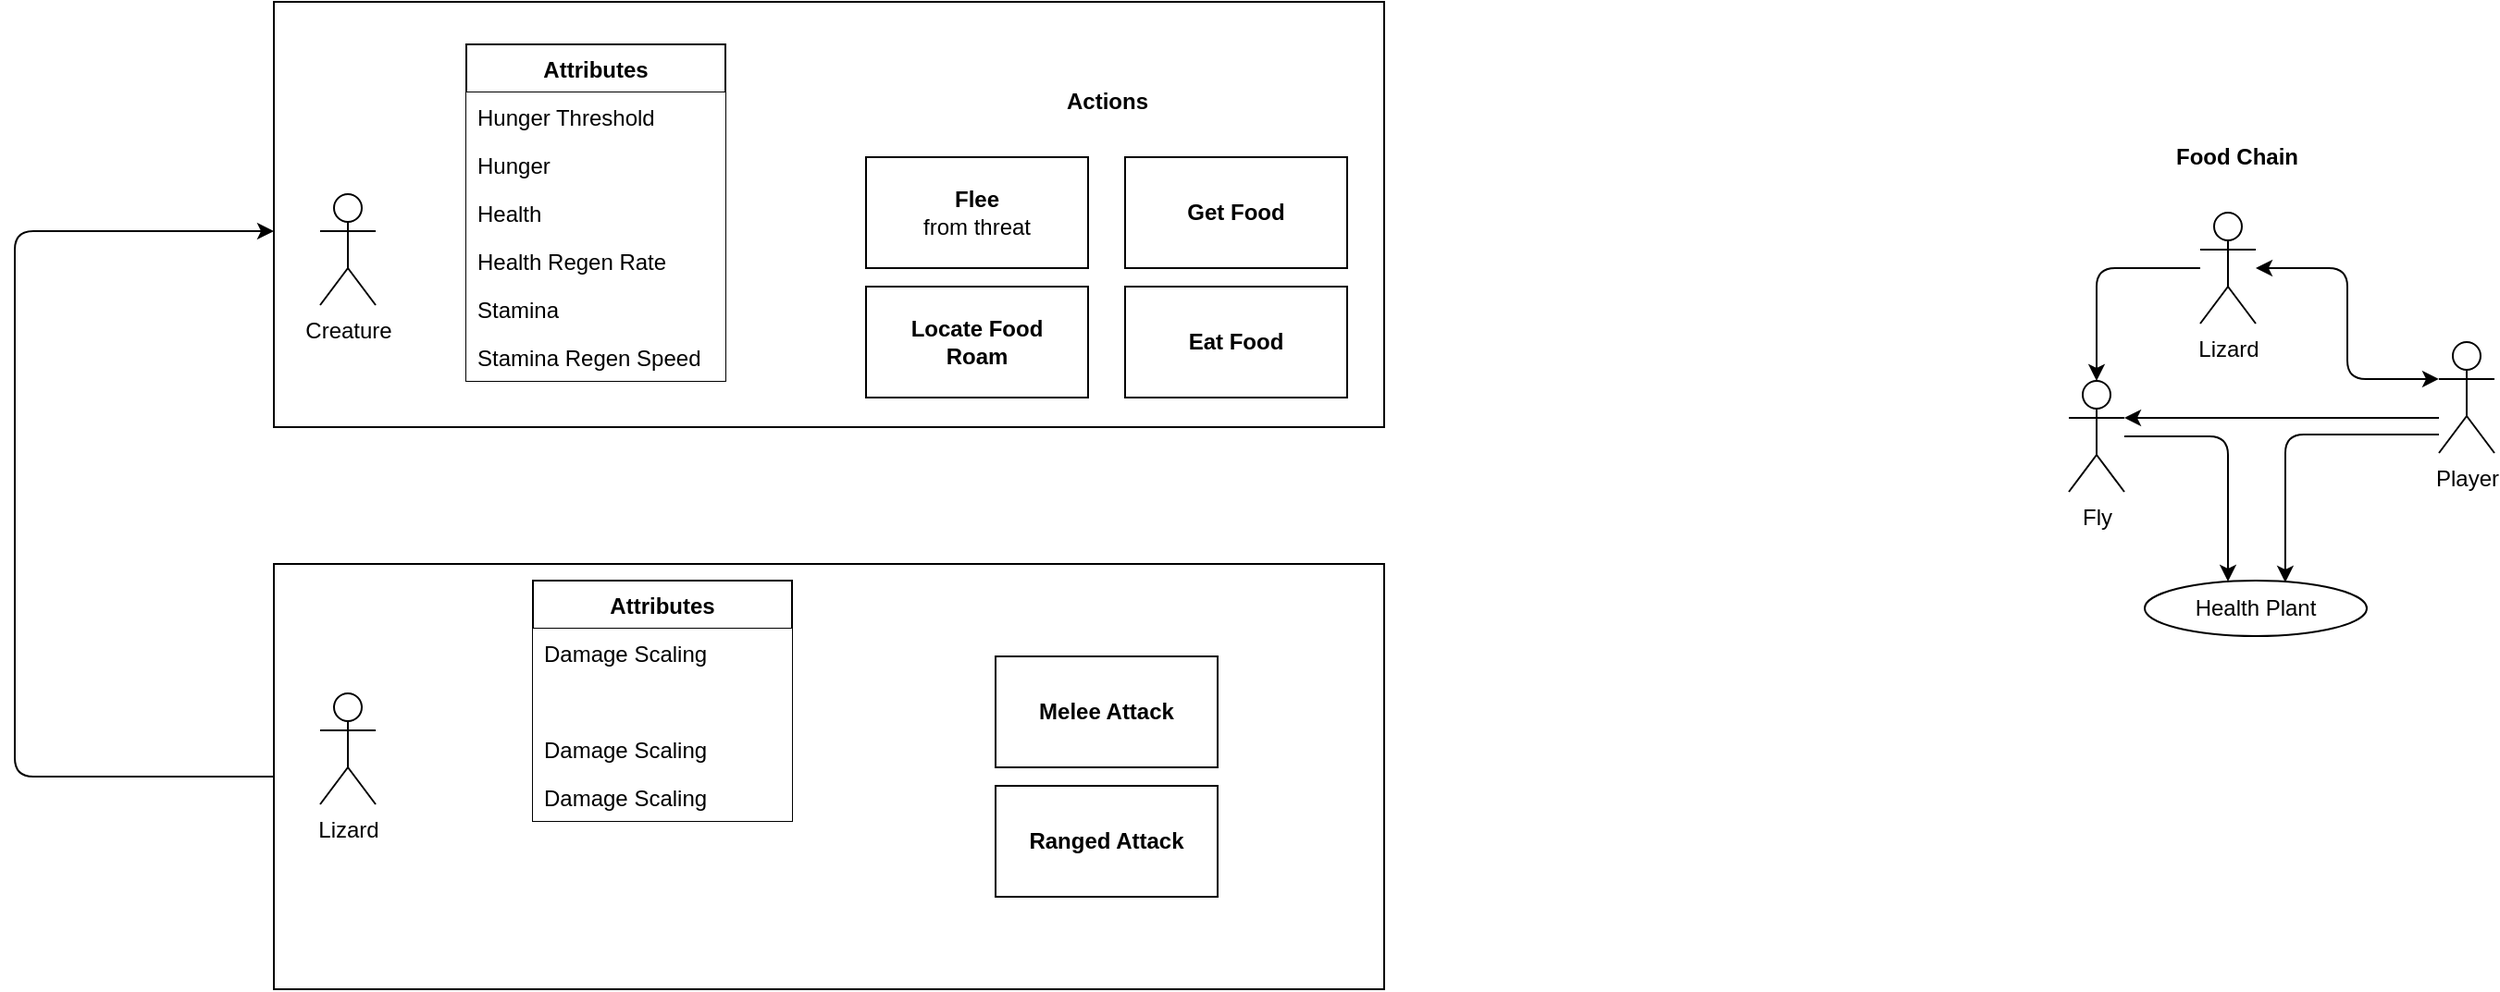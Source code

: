 <mxfile version="14.4.2" type="github">
  <diagram id="sP1BEkB5rZuLdxHkqu5_" name="Page-1">
    <mxGraphModel dx="1426" dy="1977" grid="1" gridSize="10" guides="1" tooltips="1" connect="1" arrows="1" fold="1" page="1" pageScale="1" pageWidth="827" pageHeight="1169" math="0" shadow="0">
      <root>
        <mxCell id="0" />
        <mxCell id="1" parent="0" />
        <mxCell id="eLbIoZme7NKjvp2zswM4-26" value="" style="rounded=0;whiteSpace=wrap;html=1;fillColor=#ffffff;" vertex="1" parent="1">
          <mxGeometry x="170" y="290" width="600" height="230" as="geometry" />
        </mxCell>
        <mxCell id="eLbIoZme7NKjvp2zswM4-25" value="" style="rounded=0;whiteSpace=wrap;html=1;fillColor=#ffffff;" vertex="1" parent="1">
          <mxGeometry x="170" y="-14" width="600" height="230" as="geometry" />
        </mxCell>
        <mxCell id="eLbIoZme7NKjvp2zswM4-2" value="&lt;div&gt;Creature&lt;/div&gt;" style="shape=umlActor;verticalLabelPosition=bottom;verticalAlign=top;html=1;outlineConnect=0;" vertex="1" parent="1">
          <mxGeometry x="195" y="90" width="30" height="60" as="geometry" />
        </mxCell>
        <mxCell id="eLbIoZme7NKjvp2zswM4-3" value="&lt;div&gt;&lt;b&gt;Flee&lt;/b&gt;&lt;br&gt;&lt;/div&gt;&lt;div&gt;from threat&lt;br&gt;&lt;/div&gt;" style="rounded=0;whiteSpace=wrap;html=1;" vertex="1" parent="1">
          <mxGeometry x="490" y="70" width="120" height="60" as="geometry" />
        </mxCell>
        <mxCell id="eLbIoZme7NKjvp2zswM4-5" value="&lt;div&gt;&lt;b&gt;Locate Food&lt;/b&gt;&lt;/div&gt;&lt;div&gt;&lt;b&gt;Roam&lt;br&gt;&lt;/b&gt;&lt;/div&gt;" style="whiteSpace=wrap;html=1;" vertex="1" parent="1">
          <mxGeometry x="490" y="140" width="120" height="60" as="geometry" />
        </mxCell>
        <mxCell id="eLbIoZme7NKjvp2zswM4-6" value="&lt;b&gt;Eat Food&lt;br&gt;&lt;/b&gt;" style="whiteSpace=wrap;html=1;" vertex="1" parent="1">
          <mxGeometry x="630" y="140" width="120" height="60" as="geometry" />
        </mxCell>
        <mxCell id="eLbIoZme7NKjvp2zswM4-8" value="&lt;div&gt;&lt;b&gt;Get Food&lt;/b&gt;&lt;/div&gt;" style="whiteSpace=wrap;html=1;" vertex="1" parent="1">
          <mxGeometry x="630" y="70" width="120" height="60" as="geometry" />
        </mxCell>
        <mxCell id="eLbIoZme7NKjvp2zswM4-24" style="edgeStyle=orthogonalEdgeStyle;rounded=1;orthogonalLoop=1;jettySize=auto;html=1;exitX=0;exitY=0.5;exitDx=0;exitDy=0;" edge="1" parent="1" source="eLbIoZme7NKjvp2zswM4-26">
          <mxGeometry relative="1" as="geometry">
            <mxPoint x="170" y="110" as="targetPoint" />
            <Array as="points">
              <mxPoint x="30" y="405" />
              <mxPoint x="30" y="110" />
            </Array>
          </mxGeometry>
        </mxCell>
        <mxCell id="eLbIoZme7NKjvp2zswM4-10" value="&lt;div&gt;Lizard&lt;/div&gt;" style="shape=umlActor;verticalLabelPosition=bottom;verticalAlign=top;html=1;outlineConnect=0;" vertex="1" parent="1">
          <mxGeometry x="195" y="360" width="30" height="60" as="geometry" />
        </mxCell>
        <mxCell id="eLbIoZme7NKjvp2zswM4-11" value="&lt;b&gt;Melee Attack&lt;/b&gt;" style="whiteSpace=wrap;html=1;" vertex="1" parent="1">
          <mxGeometry x="560" y="340" width="120" height="60" as="geometry" />
        </mxCell>
        <mxCell id="eLbIoZme7NKjvp2zswM4-12" value="&lt;b&gt;Ranged Attack&lt;/b&gt;" style="whiteSpace=wrap;html=1;" vertex="1" parent="1">
          <mxGeometry x="560" y="410" width="120" height="60" as="geometry" />
        </mxCell>
        <mxCell id="eLbIoZme7NKjvp2zswM4-14" value="Attributes" style="swimlane;fontStyle=1;childLayout=stackLayout;horizontal=1;startSize=26;horizontalStack=0;resizeParent=1;resizeParentMax=0;resizeLast=0;collapsible=1;marginBottom=0;" vertex="1" parent="1">
          <mxGeometry x="274" y="9" width="140" height="182" as="geometry" />
        </mxCell>
        <mxCell id="eLbIoZme7NKjvp2zswM4-16" value="Hunger Threshold" style="text;strokeColor=none;align=left;verticalAlign=top;spacingLeft=4;spacingRight=4;overflow=hidden;rotatable=0;points=[[0,0.5],[1,0.5]];portConstraint=eastwest;fillColor=#ffffff;" vertex="1" parent="eLbIoZme7NKjvp2zswM4-14">
          <mxGeometry y="26" width="140" height="26" as="geometry" />
        </mxCell>
        <mxCell id="eLbIoZme7NKjvp2zswM4-15" value="Hunger" style="text;strokeColor=none;align=left;verticalAlign=top;spacingLeft=4;spacingRight=4;overflow=hidden;rotatable=0;points=[[0,0.5],[1,0.5]];portConstraint=eastwest;fillColor=#ffffff;" vertex="1" parent="eLbIoZme7NKjvp2zswM4-14">
          <mxGeometry y="52" width="140" height="26" as="geometry" />
        </mxCell>
        <mxCell id="eLbIoZme7NKjvp2zswM4-17" value="Health" style="text;strokeColor=none;align=left;verticalAlign=top;spacingLeft=4;spacingRight=4;overflow=hidden;rotatable=0;points=[[0,0.5],[1,0.5]];portConstraint=eastwest;fillColor=#ffffff;" vertex="1" parent="eLbIoZme7NKjvp2zswM4-14">
          <mxGeometry y="78" width="140" height="26" as="geometry" />
        </mxCell>
        <mxCell id="eLbIoZme7NKjvp2zswM4-18" value="Health Regen Rate" style="text;strokeColor=none;align=left;verticalAlign=top;spacingLeft=4;spacingRight=4;overflow=hidden;rotatable=0;points=[[0,0.5],[1,0.5]];portConstraint=eastwest;fillColor=#ffffff;" vertex="1" parent="eLbIoZme7NKjvp2zswM4-14">
          <mxGeometry y="104" width="140" height="26" as="geometry" />
        </mxCell>
        <mxCell id="eLbIoZme7NKjvp2zswM4-19" value="Stamina" style="text;strokeColor=none;align=left;verticalAlign=top;spacingLeft=4;spacingRight=4;overflow=hidden;rotatable=0;points=[[0,0.5],[1,0.5]];portConstraint=eastwest;fillColor=#ffffff;" vertex="1" parent="eLbIoZme7NKjvp2zswM4-14">
          <mxGeometry y="130" width="140" height="26" as="geometry" />
        </mxCell>
        <mxCell id="eLbIoZme7NKjvp2zswM4-20" value="Stamina Regen Speed" style="text;strokeColor=none;align=left;verticalAlign=top;spacingLeft=4;spacingRight=4;overflow=hidden;rotatable=0;points=[[0,0.5],[1,0.5]];portConstraint=eastwest;fillColor=#ffffff;" vertex="1" parent="eLbIoZme7NKjvp2zswM4-14">
          <mxGeometry y="156" width="140" height="26" as="geometry" />
        </mxCell>
        <mxCell id="eLbIoZme7NKjvp2zswM4-22" value="&lt;div&gt;Actions&lt;/div&gt;" style="text;html=1;align=center;verticalAlign=middle;resizable=0;points=[];autosize=1;fontStyle=1" vertex="1" parent="1">
          <mxGeometry x="590" y="30" width="60" height="20" as="geometry" />
        </mxCell>
        <mxCell id="eLbIoZme7NKjvp2zswM4-28" value="Attributes" style="swimlane;fontStyle=1;childLayout=stackLayout;horizontal=1;startSize=26;horizontalStack=0;resizeParent=1;resizeParentMax=0;resizeLast=0;collapsible=1;marginBottom=0;" vertex="1" parent="1">
          <mxGeometry x="310" y="299" width="140" height="130" as="geometry" />
        </mxCell>
        <mxCell id="eLbIoZme7NKjvp2zswM4-33" value="Damage Scaling" style="text;strokeColor=none;align=left;verticalAlign=top;spacingLeft=4;spacingRight=4;overflow=hidden;rotatable=0;points=[[0,0.5],[1,0.5]];portConstraint=eastwest;fillColor=#ffffff;" vertex="1" parent="eLbIoZme7NKjvp2zswM4-28">
          <mxGeometry y="26" width="140" height="26" as="geometry" />
        </mxCell>
        <mxCell id="eLbIoZme7NKjvp2zswM4-38" value="" style="text;strokeColor=none;align=left;verticalAlign=top;spacingLeft=4;spacingRight=4;overflow=hidden;rotatable=0;points=[[0,0.5],[1,0.5]];portConstraint=eastwest;fillColor=#ffffff;" vertex="1" parent="eLbIoZme7NKjvp2zswM4-28">
          <mxGeometry y="52" width="140" height="26" as="geometry" />
        </mxCell>
        <mxCell id="eLbIoZme7NKjvp2zswM4-39" value="Damage Scaling" style="text;strokeColor=none;align=left;verticalAlign=top;spacingLeft=4;spacingRight=4;overflow=hidden;rotatable=0;points=[[0,0.5],[1,0.5]];portConstraint=eastwest;fillColor=#ffffff;" vertex="1" parent="eLbIoZme7NKjvp2zswM4-28">
          <mxGeometry y="78" width="140" height="26" as="geometry" />
        </mxCell>
        <mxCell id="eLbIoZme7NKjvp2zswM4-40" value="Damage Scaling" style="text;strokeColor=none;align=left;verticalAlign=top;spacingLeft=4;spacingRight=4;overflow=hidden;rotatable=0;points=[[0,0.5],[1,0.5]];portConstraint=eastwest;fillColor=#ffffff;" vertex="1" parent="eLbIoZme7NKjvp2zswM4-28">
          <mxGeometry y="104" width="140" height="26" as="geometry" />
        </mxCell>
        <mxCell id="eLbIoZme7NKjvp2zswM4-44" value="Food Chain" style="text;html=1;strokeColor=none;fillColor=none;align=center;verticalAlign=middle;whiteSpace=wrap;rounded=0;fontStyle=1" vertex="1" parent="1">
          <mxGeometry x="1181" y="60" width="100" height="20" as="geometry" />
        </mxCell>
        <mxCell id="eLbIoZme7NKjvp2zswM4-50" style="edgeStyle=orthogonalEdgeStyle;rounded=1;orthogonalLoop=1;jettySize=auto;html=1;strokeColor=#000000;" edge="1" parent="1" source="eLbIoZme7NKjvp2zswM4-45" target="eLbIoZme7NKjvp2zswM4-46">
          <mxGeometry relative="1" as="geometry" />
        </mxCell>
        <mxCell id="eLbIoZme7NKjvp2zswM4-51" style="edgeStyle=orthogonalEdgeStyle;rounded=1;orthogonalLoop=1;jettySize=auto;html=1;entryX=0;entryY=0.333;entryDx=0;entryDy=0;entryPerimeter=0;strokeColor=#000000;startArrow=classic;startFill=1;" edge="1" parent="1" source="eLbIoZme7NKjvp2zswM4-45" target="eLbIoZme7NKjvp2zswM4-49">
          <mxGeometry relative="1" as="geometry" />
        </mxCell>
        <mxCell id="eLbIoZme7NKjvp2zswM4-45" value="&lt;div&gt;Lizard&lt;/div&gt;" style="shape=umlActor;verticalLabelPosition=bottom;verticalAlign=top;html=1;outlineConnect=0;" vertex="1" parent="1">
          <mxGeometry x="1211" y="100" width="30" height="60" as="geometry" />
        </mxCell>
        <mxCell id="eLbIoZme7NKjvp2zswM4-55" style="edgeStyle=orthogonalEdgeStyle;rounded=1;orthogonalLoop=1;jettySize=auto;html=1;startArrow=none;startFill=0;strokeColor=#000000;" edge="1" parent="1" source="eLbIoZme7NKjvp2zswM4-46" target="eLbIoZme7NKjvp2zswM4-58">
          <mxGeometry relative="1" as="geometry">
            <mxPoint x="1226" y="280" as="targetPoint" />
            <Array as="points">
              <mxPoint x="1226" y="221" />
            </Array>
          </mxGeometry>
        </mxCell>
        <mxCell id="eLbIoZme7NKjvp2zswM4-46" value="&lt;div&gt;Fly&lt;/div&gt;" style="shape=umlActor;verticalLabelPosition=bottom;verticalAlign=top;html=1;outlineConnect=0;" vertex="1" parent="1">
          <mxGeometry x="1140" y="191" width="30" height="60" as="geometry" />
        </mxCell>
        <mxCell id="eLbIoZme7NKjvp2zswM4-57" style="edgeStyle=orthogonalEdgeStyle;rounded=1;orthogonalLoop=1;jettySize=auto;html=1;entryX=0.633;entryY=0.033;entryDx=0;entryDy=0;entryPerimeter=0;startArrow=none;startFill=0;strokeColor=#000000;" edge="1" parent="1" source="eLbIoZme7NKjvp2zswM4-49" target="eLbIoZme7NKjvp2zswM4-58">
          <mxGeometry relative="1" as="geometry">
            <mxPoint x="1256" y="280" as="targetPoint" />
            <Array as="points">
              <mxPoint x="1257" y="220" />
            </Array>
          </mxGeometry>
        </mxCell>
        <mxCell id="eLbIoZme7NKjvp2zswM4-59" style="edgeStyle=orthogonalEdgeStyle;rounded=1;orthogonalLoop=1;jettySize=auto;html=1;entryX=1;entryY=0.333;entryDx=0;entryDy=0;entryPerimeter=0;startArrow=none;startFill=0;strokeColor=#000000;" edge="1" parent="1" source="eLbIoZme7NKjvp2zswM4-49" target="eLbIoZme7NKjvp2zswM4-46">
          <mxGeometry relative="1" as="geometry">
            <Array as="points">
              <mxPoint x="1290" y="211" />
              <mxPoint x="1290" y="211" />
            </Array>
          </mxGeometry>
        </mxCell>
        <mxCell id="eLbIoZme7NKjvp2zswM4-49" value="&lt;div&gt;Player&lt;/div&gt;" style="shape=umlActor;verticalLabelPosition=bottom;verticalAlign=top;html=1;outlineConnect=0;" vertex="1" parent="1">
          <mxGeometry x="1340" y="170" width="30" height="60" as="geometry" />
        </mxCell>
        <mxCell id="eLbIoZme7NKjvp2zswM4-58" value="Health Plant" style="ellipse;whiteSpace=wrap;html=1;fillColor=#ffffff;" vertex="1" parent="1">
          <mxGeometry x="1181" y="299" width="120" height="30" as="geometry" />
        </mxCell>
      </root>
    </mxGraphModel>
  </diagram>
</mxfile>

